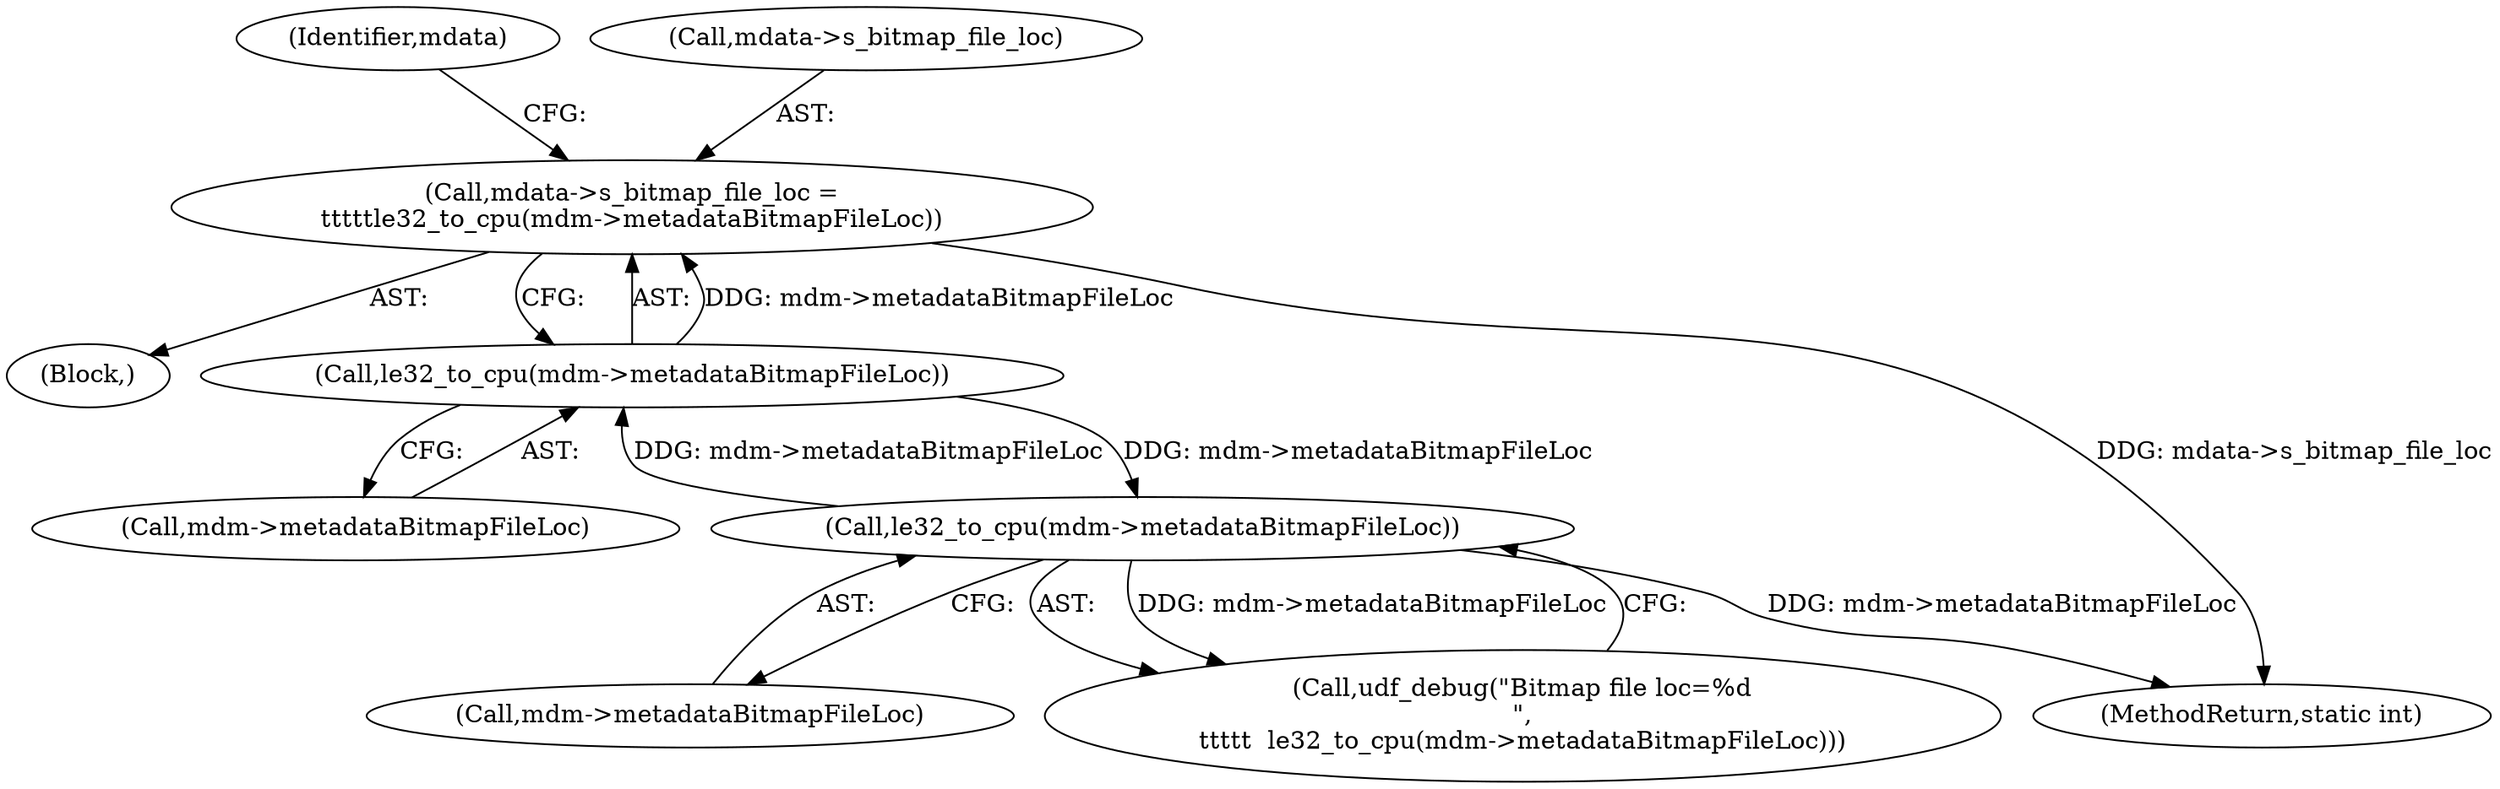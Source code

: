 digraph "0_linux_1df2ae31c724e57be9d7ac00d78db8a5dabdd050@pointer" {
"1000525" [label="(Call,mdata->s_bitmap_file_loc =\n\t\t\t\t\tle32_to_cpu(mdm->metadataBitmapFileLoc))"];
"1000529" [label="(Call,le32_to_cpu(mdm->metadataBitmapFileLoc))"];
"1000597" [label="(Call,le32_to_cpu(mdm->metadataBitmapFileLoc))"];
"1000597" [label="(Call,le32_to_cpu(mdm->metadataBitmapFileLoc))"];
"1000535" [label="(Identifier,mdata)"];
"1000530" [label="(Call,mdm->metadataBitmapFileLoc)"];
"1000526" [label="(Call,mdata->s_bitmap_file_loc)"];
"1000598" [label="(Call,mdm->metadataBitmapFileLoc)"];
"1000473" [label="(Block,)"];
"1000691" [label="(MethodReturn,static int)"];
"1000525" [label="(Call,mdata->s_bitmap_file_loc =\n\t\t\t\t\tle32_to_cpu(mdm->metadataBitmapFileLoc))"];
"1000529" [label="(Call,le32_to_cpu(mdm->metadataBitmapFileLoc))"];
"1000595" [label="(Call,udf_debug(\"Bitmap file loc=%d\n\",\n\t\t\t\t\t  le32_to_cpu(mdm->metadataBitmapFileLoc)))"];
"1000525" -> "1000473"  [label="AST: "];
"1000525" -> "1000529"  [label="CFG: "];
"1000526" -> "1000525"  [label="AST: "];
"1000529" -> "1000525"  [label="AST: "];
"1000535" -> "1000525"  [label="CFG: "];
"1000525" -> "1000691"  [label="DDG: mdata->s_bitmap_file_loc"];
"1000529" -> "1000525"  [label="DDG: mdm->metadataBitmapFileLoc"];
"1000529" -> "1000530"  [label="CFG: "];
"1000530" -> "1000529"  [label="AST: "];
"1000597" -> "1000529"  [label="DDG: mdm->metadataBitmapFileLoc"];
"1000529" -> "1000597"  [label="DDG: mdm->metadataBitmapFileLoc"];
"1000597" -> "1000595"  [label="AST: "];
"1000597" -> "1000598"  [label="CFG: "];
"1000598" -> "1000597"  [label="AST: "];
"1000595" -> "1000597"  [label="CFG: "];
"1000597" -> "1000691"  [label="DDG: mdm->metadataBitmapFileLoc"];
"1000597" -> "1000595"  [label="DDG: mdm->metadataBitmapFileLoc"];
}
